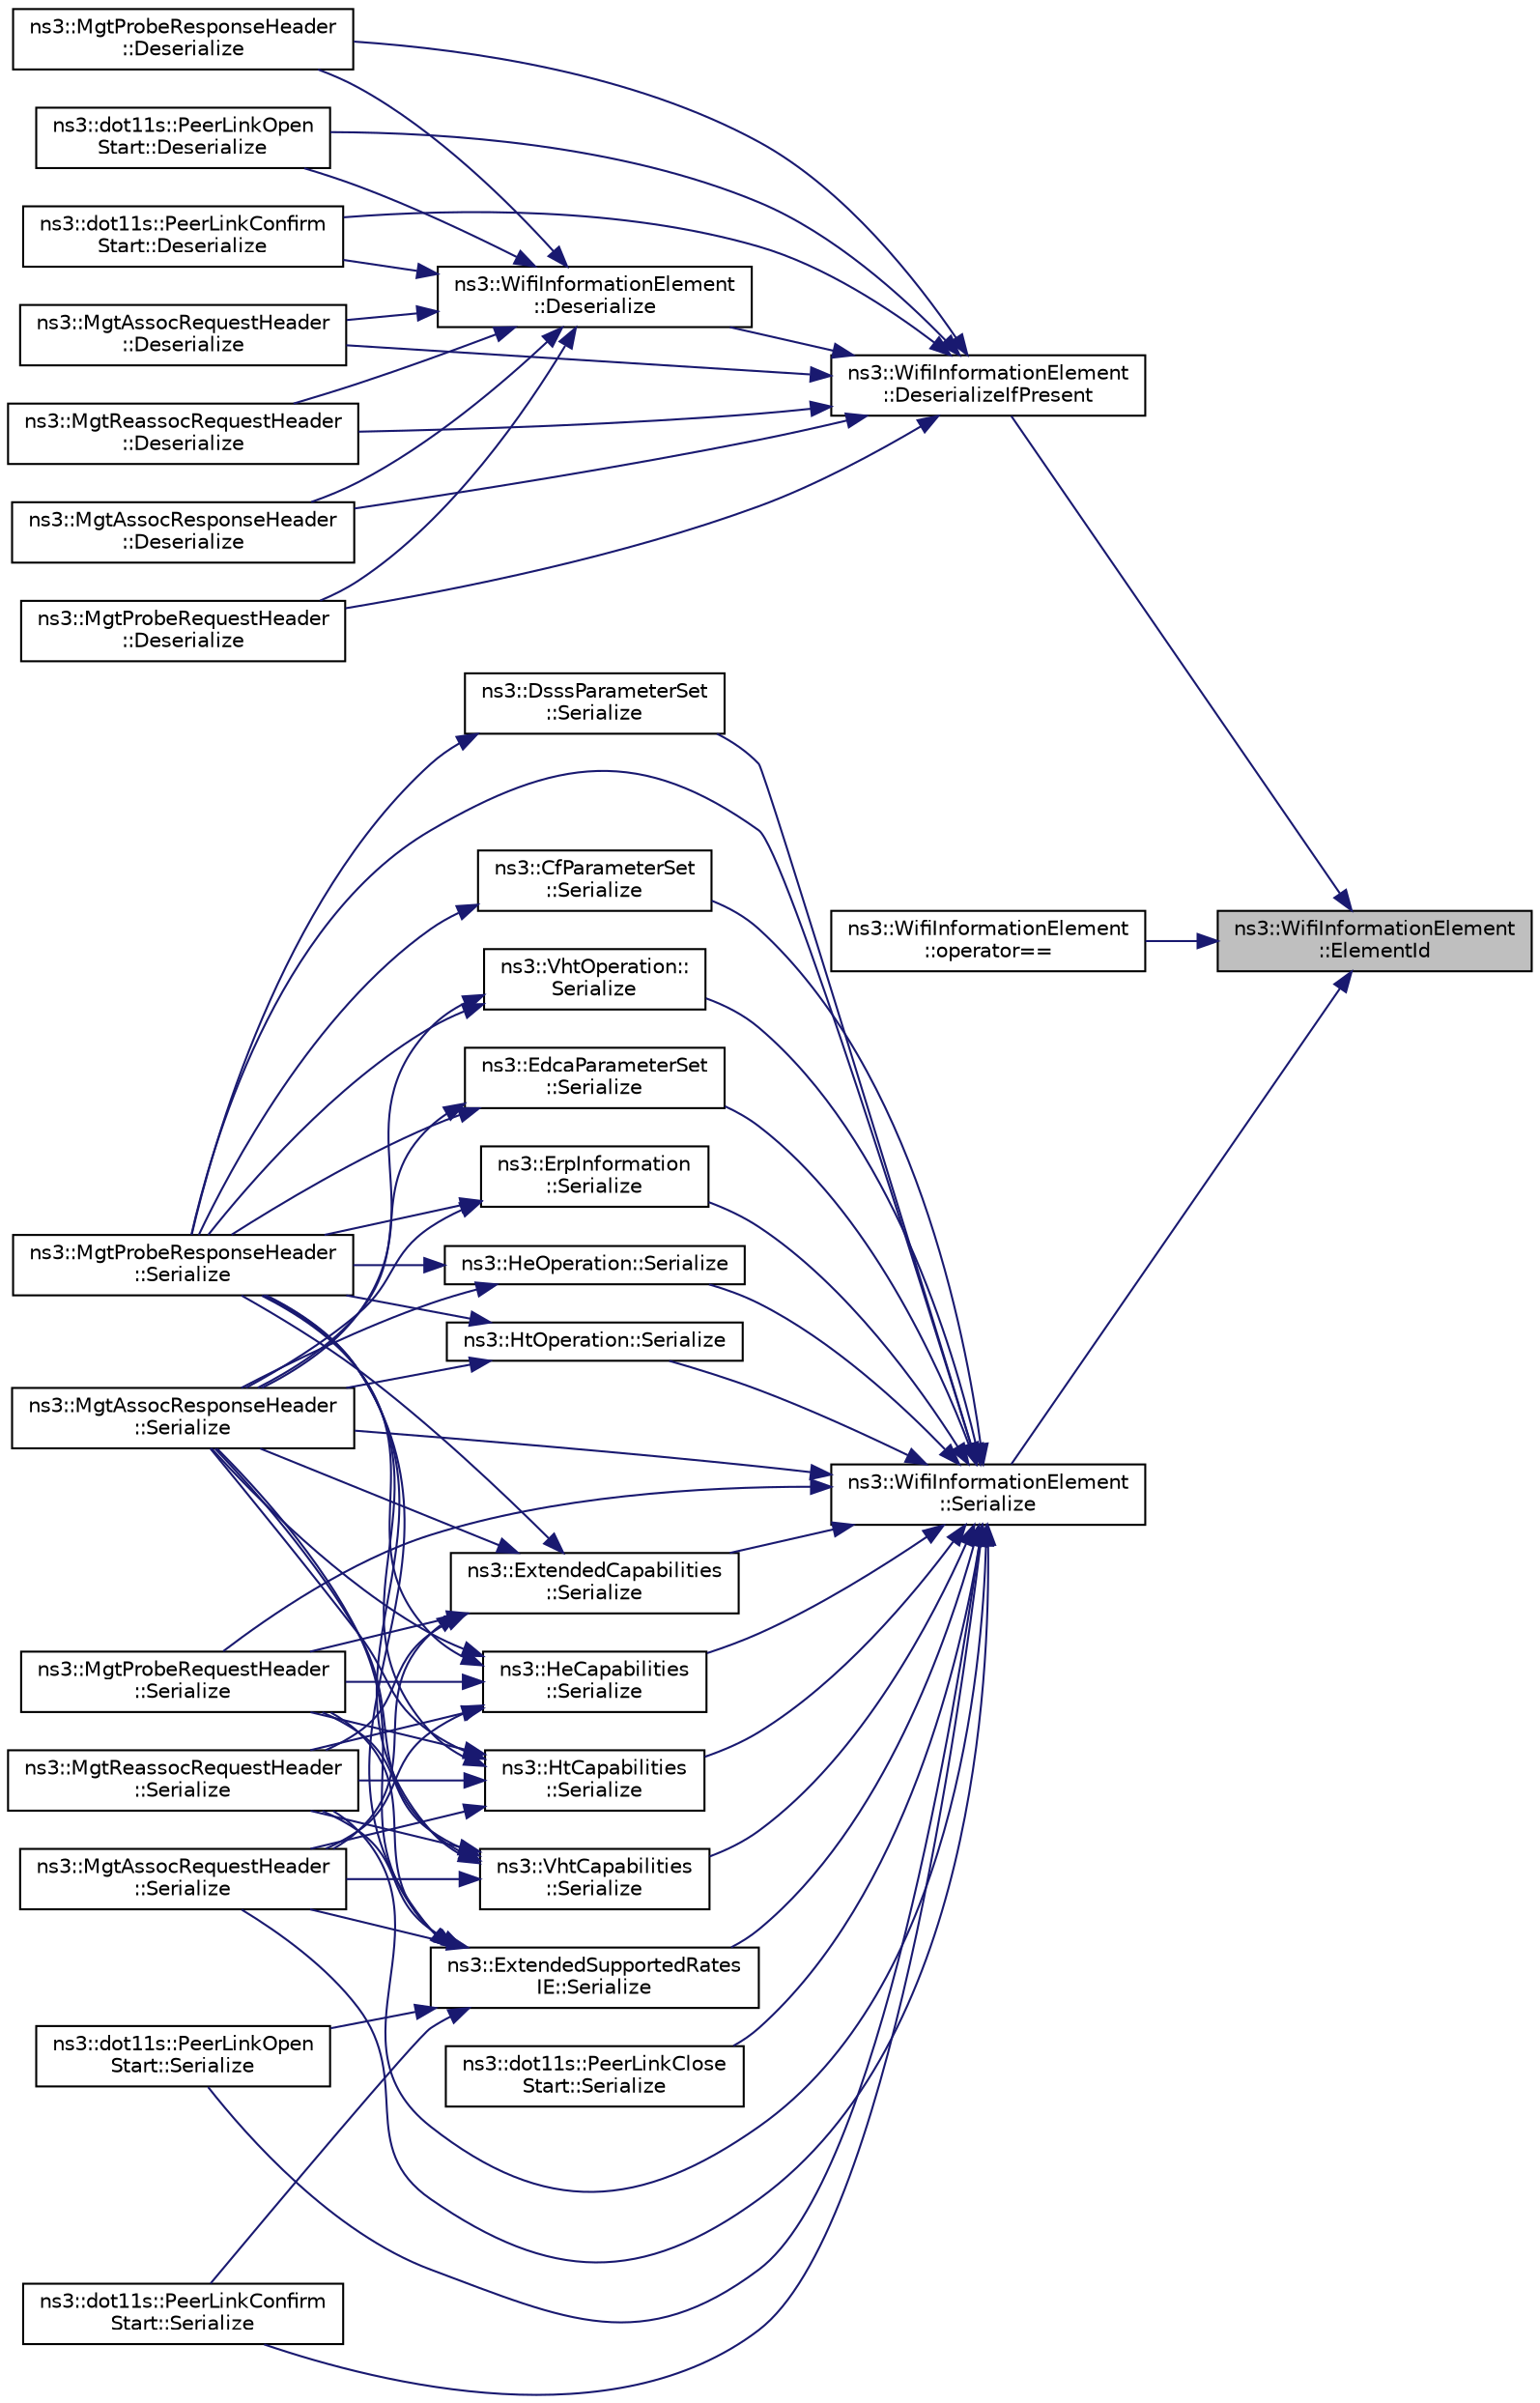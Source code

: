 digraph "ns3::WifiInformationElement::ElementId"
{
 // LATEX_PDF_SIZE
  edge [fontname="Helvetica",fontsize="10",labelfontname="Helvetica",labelfontsize="10"];
  node [fontname="Helvetica",fontsize="10",shape=record];
  rankdir="RL";
  Node1 [label="ns3::WifiInformationElement\l::ElementId",height=0.2,width=0.4,color="black", fillcolor="grey75", style="filled", fontcolor="black",tooltip=" "];
  Node1 -> Node2 [dir="back",color="midnightblue",fontsize="10",style="solid",fontname="Helvetica"];
  Node2 [label="ns3::WifiInformationElement\l::DeserializeIfPresent",height=0.2,width=0.4,color="black", fillcolor="white", style="filled",URL="$classns3_1_1_wifi_information_element.html#a8ce15156403cf18af657c4bee2e071aa",tooltip="Deserialize entire IE if it is present."];
  Node2 -> Node3 [dir="back",color="midnightblue",fontsize="10",style="solid",fontname="Helvetica"];
  Node3 [label="ns3::WifiInformationElement\l::Deserialize",height=0.2,width=0.4,color="black", fillcolor="white", style="filled",URL="$classns3_1_1_wifi_information_element.html#a533a553c7a33a4870f1819b25d43d15b",tooltip="Deserialize entire IE, which must be present."];
  Node3 -> Node4 [dir="back",color="midnightblue",fontsize="10",style="solid",fontname="Helvetica"];
  Node4 [label="ns3::dot11s::PeerLinkOpen\lStart::Deserialize",height=0.2,width=0.4,color="black", fillcolor="white", style="filled",URL="$classns3_1_1dot11s_1_1_peer_link_open_start.html#a315473be0f383a55415b452b45f688bb",tooltip=" "];
  Node3 -> Node5 [dir="back",color="midnightblue",fontsize="10",style="solid",fontname="Helvetica"];
  Node5 [label="ns3::dot11s::PeerLinkConfirm\lStart::Deserialize",height=0.2,width=0.4,color="black", fillcolor="white", style="filled",URL="$classns3_1_1dot11s_1_1_peer_link_confirm_start.html#a6109a09962014a5c64c7a2fd9470978e",tooltip=" "];
  Node3 -> Node6 [dir="back",color="midnightblue",fontsize="10",style="solid",fontname="Helvetica"];
  Node6 [label="ns3::MgtAssocRequestHeader\l::Deserialize",height=0.2,width=0.4,color="black", fillcolor="white", style="filled",URL="$classns3_1_1_mgt_assoc_request_header.html#a660806ee6d8ccb5ee7d1790506770e45",tooltip=" "];
  Node3 -> Node7 [dir="back",color="midnightblue",fontsize="10",style="solid",fontname="Helvetica"];
  Node7 [label="ns3::MgtReassocRequestHeader\l::Deserialize",height=0.2,width=0.4,color="black", fillcolor="white", style="filled",URL="$classns3_1_1_mgt_reassoc_request_header.html#a176e868c24d3e341f088d8ae0e8e74f2",tooltip=" "];
  Node3 -> Node8 [dir="back",color="midnightblue",fontsize="10",style="solid",fontname="Helvetica"];
  Node8 [label="ns3::MgtAssocResponseHeader\l::Deserialize",height=0.2,width=0.4,color="black", fillcolor="white", style="filled",URL="$classns3_1_1_mgt_assoc_response_header.html#a02b3614f4b8248577849c4091220666d",tooltip=" "];
  Node3 -> Node9 [dir="back",color="midnightblue",fontsize="10",style="solid",fontname="Helvetica"];
  Node9 [label="ns3::MgtProbeRequestHeader\l::Deserialize",height=0.2,width=0.4,color="black", fillcolor="white", style="filled",URL="$classns3_1_1_mgt_probe_request_header.html#a622524bcbe9ec5ba9bea8e83c43302db",tooltip=" "];
  Node3 -> Node10 [dir="back",color="midnightblue",fontsize="10",style="solid",fontname="Helvetica"];
  Node10 [label="ns3::MgtProbeResponseHeader\l::Deserialize",height=0.2,width=0.4,color="black", fillcolor="white", style="filled",URL="$classns3_1_1_mgt_probe_response_header.html#acf693465957d06ea7f1a06881052b71a",tooltip=" "];
  Node2 -> Node4 [dir="back",color="midnightblue",fontsize="10",style="solid",fontname="Helvetica"];
  Node2 -> Node5 [dir="back",color="midnightblue",fontsize="10",style="solid",fontname="Helvetica"];
  Node2 -> Node6 [dir="back",color="midnightblue",fontsize="10",style="solid",fontname="Helvetica"];
  Node2 -> Node7 [dir="back",color="midnightblue",fontsize="10",style="solid",fontname="Helvetica"];
  Node2 -> Node8 [dir="back",color="midnightblue",fontsize="10",style="solid",fontname="Helvetica"];
  Node2 -> Node9 [dir="back",color="midnightblue",fontsize="10",style="solid",fontname="Helvetica"];
  Node2 -> Node10 [dir="back",color="midnightblue",fontsize="10",style="solid",fontname="Helvetica"];
  Node1 -> Node11 [dir="back",color="midnightblue",fontsize="10",style="solid",fontname="Helvetica"];
  Node11 [label="ns3::WifiInformationElement\l::operator==",height=0.2,width=0.4,color="black", fillcolor="white", style="filled",URL="$classns3_1_1_wifi_information_element.html#a75fdda2e8009a87c8f2b255454ac0110",tooltip="Compare two IEs for equality by ID & Length, and then through memcmp of serialised version."];
  Node1 -> Node12 [dir="back",color="midnightblue",fontsize="10",style="solid",fontname="Helvetica"];
  Node12 [label="ns3::WifiInformationElement\l::Serialize",height=0.2,width=0.4,color="black", fillcolor="white", style="filled",URL="$classns3_1_1_wifi_information_element.html#a8662b6056d624747d927e9c041e24ab0",tooltip="Serialize entire IE including Element ID and length fields."];
  Node12 -> Node13 [dir="back",color="midnightblue",fontsize="10",style="solid",fontname="Helvetica"];
  Node13 [label="ns3::dot11s::PeerLinkOpen\lStart::Serialize",height=0.2,width=0.4,color="black", fillcolor="white", style="filled",URL="$classns3_1_1dot11s_1_1_peer_link_open_start.html#a28e40c3958541868d9b891f7762c7341",tooltip=" "];
  Node12 -> Node14 [dir="back",color="midnightblue",fontsize="10",style="solid",fontname="Helvetica"];
  Node14 [label="ns3::dot11s::PeerLinkClose\lStart::Serialize",height=0.2,width=0.4,color="black", fillcolor="white", style="filled",URL="$classns3_1_1dot11s_1_1_peer_link_close_start.html#a91fbf1728b00cbcca221f636b6647caf",tooltip=" "];
  Node12 -> Node15 [dir="back",color="midnightblue",fontsize="10",style="solid",fontname="Helvetica"];
  Node15 [label="ns3::dot11s::PeerLinkConfirm\lStart::Serialize",height=0.2,width=0.4,color="black", fillcolor="white", style="filled",URL="$classns3_1_1dot11s_1_1_peer_link_confirm_start.html#a8e02c9eb2f65d3e3981ba1cb40ded937",tooltip=" "];
  Node12 -> Node16 [dir="back",color="midnightblue",fontsize="10",style="solid",fontname="Helvetica"];
  Node16 [label="ns3::CfParameterSet\l::Serialize",height=0.2,width=0.4,color="black", fillcolor="white", style="filled",URL="$classns3_1_1_cf_parameter_set.html#a9173d89bf209197aab6da4a9df444c67",tooltip=" "];
  Node16 -> Node17 [dir="back",color="midnightblue",fontsize="10",style="solid",fontname="Helvetica"];
  Node17 [label="ns3::MgtProbeResponseHeader\l::Serialize",height=0.2,width=0.4,color="black", fillcolor="white", style="filled",URL="$classns3_1_1_mgt_probe_response_header.html#a1f83599e2f55616f48c23e5115749d93",tooltip=" "];
  Node12 -> Node18 [dir="back",color="midnightblue",fontsize="10",style="solid",fontname="Helvetica"];
  Node18 [label="ns3::DsssParameterSet\l::Serialize",height=0.2,width=0.4,color="black", fillcolor="white", style="filled",URL="$classns3_1_1_dsss_parameter_set.html#a311c8b7f70d49cfebdd4c62cd7662808",tooltip=" "];
  Node18 -> Node17 [dir="back",color="midnightblue",fontsize="10",style="solid",fontname="Helvetica"];
  Node12 -> Node19 [dir="back",color="midnightblue",fontsize="10",style="solid",fontname="Helvetica"];
  Node19 [label="ns3::EdcaParameterSet\l::Serialize",height=0.2,width=0.4,color="black", fillcolor="white", style="filled",URL="$classns3_1_1_edca_parameter_set.html#a1e9211bf5bb8f74857ed61e8003a51bf",tooltip=" "];
  Node19 -> Node20 [dir="back",color="midnightblue",fontsize="10",style="solid",fontname="Helvetica"];
  Node20 [label="ns3::MgtAssocResponseHeader\l::Serialize",height=0.2,width=0.4,color="black", fillcolor="white", style="filled",URL="$classns3_1_1_mgt_assoc_response_header.html#ac7eb0a62c467eb513d37dc095c896985",tooltip=" "];
  Node19 -> Node17 [dir="back",color="midnightblue",fontsize="10",style="solid",fontname="Helvetica"];
  Node12 -> Node21 [dir="back",color="midnightblue",fontsize="10",style="solid",fontname="Helvetica"];
  Node21 [label="ns3::ErpInformation\l::Serialize",height=0.2,width=0.4,color="black", fillcolor="white", style="filled",URL="$classns3_1_1_erp_information.html#a647ca63253a099f4e9a03ab14f6f347e",tooltip=" "];
  Node21 -> Node20 [dir="back",color="midnightblue",fontsize="10",style="solid",fontname="Helvetica"];
  Node21 -> Node17 [dir="back",color="midnightblue",fontsize="10",style="solid",fontname="Helvetica"];
  Node12 -> Node22 [dir="back",color="midnightblue",fontsize="10",style="solid",fontname="Helvetica"];
  Node22 [label="ns3::ExtendedCapabilities\l::Serialize",height=0.2,width=0.4,color="black", fillcolor="white", style="filled",URL="$classns3_1_1_extended_capabilities.html#a6bfc9e52ad54ecee9f11bc6a7e9dea7d",tooltip=" "];
  Node22 -> Node23 [dir="back",color="midnightblue",fontsize="10",style="solid",fontname="Helvetica"];
  Node23 [label="ns3::MgtAssocRequestHeader\l::Serialize",height=0.2,width=0.4,color="black", fillcolor="white", style="filled",URL="$classns3_1_1_mgt_assoc_request_header.html#a7cb51405dd8d72be95accc8969d65c96",tooltip=" "];
  Node22 -> Node24 [dir="back",color="midnightblue",fontsize="10",style="solid",fontname="Helvetica"];
  Node24 [label="ns3::MgtReassocRequestHeader\l::Serialize",height=0.2,width=0.4,color="black", fillcolor="white", style="filled",URL="$classns3_1_1_mgt_reassoc_request_header.html#a765bf32b0d25f3432af0ab61599dc0a4",tooltip=" "];
  Node22 -> Node20 [dir="back",color="midnightblue",fontsize="10",style="solid",fontname="Helvetica"];
  Node22 -> Node25 [dir="back",color="midnightblue",fontsize="10",style="solid",fontname="Helvetica"];
  Node25 [label="ns3::MgtProbeRequestHeader\l::Serialize",height=0.2,width=0.4,color="black", fillcolor="white", style="filled",URL="$classns3_1_1_mgt_probe_request_header.html#a3b82244e9567a46fc332747dd7f3de2f",tooltip=" "];
  Node22 -> Node17 [dir="back",color="midnightblue",fontsize="10",style="solid",fontname="Helvetica"];
  Node12 -> Node26 [dir="back",color="midnightblue",fontsize="10",style="solid",fontname="Helvetica"];
  Node26 [label="ns3::HeCapabilities\l::Serialize",height=0.2,width=0.4,color="black", fillcolor="white", style="filled",URL="$classns3_1_1_he_capabilities.html#a2539a6048077d3f1c333a060943fcce3",tooltip=" "];
  Node26 -> Node23 [dir="back",color="midnightblue",fontsize="10",style="solid",fontname="Helvetica"];
  Node26 -> Node24 [dir="back",color="midnightblue",fontsize="10",style="solid",fontname="Helvetica"];
  Node26 -> Node20 [dir="back",color="midnightblue",fontsize="10",style="solid",fontname="Helvetica"];
  Node26 -> Node25 [dir="back",color="midnightblue",fontsize="10",style="solid",fontname="Helvetica"];
  Node26 -> Node17 [dir="back",color="midnightblue",fontsize="10",style="solid",fontname="Helvetica"];
  Node12 -> Node27 [dir="back",color="midnightblue",fontsize="10",style="solid",fontname="Helvetica"];
  Node27 [label="ns3::HeOperation::Serialize",height=0.2,width=0.4,color="black", fillcolor="white", style="filled",URL="$classns3_1_1_he_operation.html#ad60be854ad8ae9aee9841a811f463a67",tooltip=" "];
  Node27 -> Node20 [dir="back",color="midnightblue",fontsize="10",style="solid",fontname="Helvetica"];
  Node27 -> Node17 [dir="back",color="midnightblue",fontsize="10",style="solid",fontname="Helvetica"];
  Node12 -> Node28 [dir="back",color="midnightblue",fontsize="10",style="solid",fontname="Helvetica"];
  Node28 [label="ns3::HtCapabilities\l::Serialize",height=0.2,width=0.4,color="black", fillcolor="white", style="filled",URL="$classns3_1_1_ht_capabilities.html#a8c602ed95290cd1aa75cafaa1744f6ba",tooltip=" "];
  Node28 -> Node23 [dir="back",color="midnightblue",fontsize="10",style="solid",fontname="Helvetica"];
  Node28 -> Node24 [dir="back",color="midnightblue",fontsize="10",style="solid",fontname="Helvetica"];
  Node28 -> Node20 [dir="back",color="midnightblue",fontsize="10",style="solid",fontname="Helvetica"];
  Node28 -> Node25 [dir="back",color="midnightblue",fontsize="10",style="solid",fontname="Helvetica"];
  Node28 -> Node17 [dir="back",color="midnightblue",fontsize="10",style="solid",fontname="Helvetica"];
  Node12 -> Node29 [dir="back",color="midnightblue",fontsize="10",style="solid",fontname="Helvetica"];
  Node29 [label="ns3::HtOperation::Serialize",height=0.2,width=0.4,color="black", fillcolor="white", style="filled",URL="$classns3_1_1_ht_operation.html#a417fa79492660ee92a87483324584414",tooltip=" "];
  Node29 -> Node20 [dir="back",color="midnightblue",fontsize="10",style="solid",fontname="Helvetica"];
  Node29 -> Node17 [dir="back",color="midnightblue",fontsize="10",style="solid",fontname="Helvetica"];
  Node12 -> Node23 [dir="back",color="midnightblue",fontsize="10",style="solid",fontname="Helvetica"];
  Node12 -> Node24 [dir="back",color="midnightblue",fontsize="10",style="solid",fontname="Helvetica"];
  Node12 -> Node20 [dir="back",color="midnightblue",fontsize="10",style="solid",fontname="Helvetica"];
  Node12 -> Node25 [dir="back",color="midnightblue",fontsize="10",style="solid",fontname="Helvetica"];
  Node12 -> Node17 [dir="back",color="midnightblue",fontsize="10",style="solid",fontname="Helvetica"];
  Node12 -> Node30 [dir="back",color="midnightblue",fontsize="10",style="solid",fontname="Helvetica"];
  Node30 [label="ns3::ExtendedSupportedRates\lIE::Serialize",height=0.2,width=0.4,color="black", fillcolor="white", style="filled",URL="$classns3_1_1_extended_supported_rates_i_e.html#aa9c2e690fce4f090645460828d041e3a",tooltip=" "];
  Node30 -> Node13 [dir="back",color="midnightblue",fontsize="10",style="solid",fontname="Helvetica"];
  Node30 -> Node15 [dir="back",color="midnightblue",fontsize="10",style="solid",fontname="Helvetica"];
  Node30 -> Node23 [dir="back",color="midnightblue",fontsize="10",style="solid",fontname="Helvetica"];
  Node30 -> Node24 [dir="back",color="midnightblue",fontsize="10",style="solid",fontname="Helvetica"];
  Node30 -> Node20 [dir="back",color="midnightblue",fontsize="10",style="solid",fontname="Helvetica"];
  Node30 -> Node25 [dir="back",color="midnightblue",fontsize="10",style="solid",fontname="Helvetica"];
  Node30 -> Node17 [dir="back",color="midnightblue",fontsize="10",style="solid",fontname="Helvetica"];
  Node12 -> Node31 [dir="back",color="midnightblue",fontsize="10",style="solid",fontname="Helvetica"];
  Node31 [label="ns3::VhtCapabilities\l::Serialize",height=0.2,width=0.4,color="black", fillcolor="white", style="filled",URL="$classns3_1_1_vht_capabilities.html#a13178aba277c65e0bb1734e542726952",tooltip=" "];
  Node31 -> Node23 [dir="back",color="midnightblue",fontsize="10",style="solid",fontname="Helvetica"];
  Node31 -> Node24 [dir="back",color="midnightblue",fontsize="10",style="solid",fontname="Helvetica"];
  Node31 -> Node20 [dir="back",color="midnightblue",fontsize="10",style="solid",fontname="Helvetica"];
  Node31 -> Node25 [dir="back",color="midnightblue",fontsize="10",style="solid",fontname="Helvetica"];
  Node31 -> Node17 [dir="back",color="midnightblue",fontsize="10",style="solid",fontname="Helvetica"];
  Node12 -> Node32 [dir="back",color="midnightblue",fontsize="10",style="solid",fontname="Helvetica"];
  Node32 [label="ns3::VhtOperation::\lSerialize",height=0.2,width=0.4,color="black", fillcolor="white", style="filled",URL="$classns3_1_1_vht_operation.html#a758c678059f165599c9f46c9bcfc8781",tooltip=" "];
  Node32 -> Node20 [dir="back",color="midnightblue",fontsize="10",style="solid",fontname="Helvetica"];
  Node32 -> Node17 [dir="back",color="midnightblue",fontsize="10",style="solid",fontname="Helvetica"];
}
